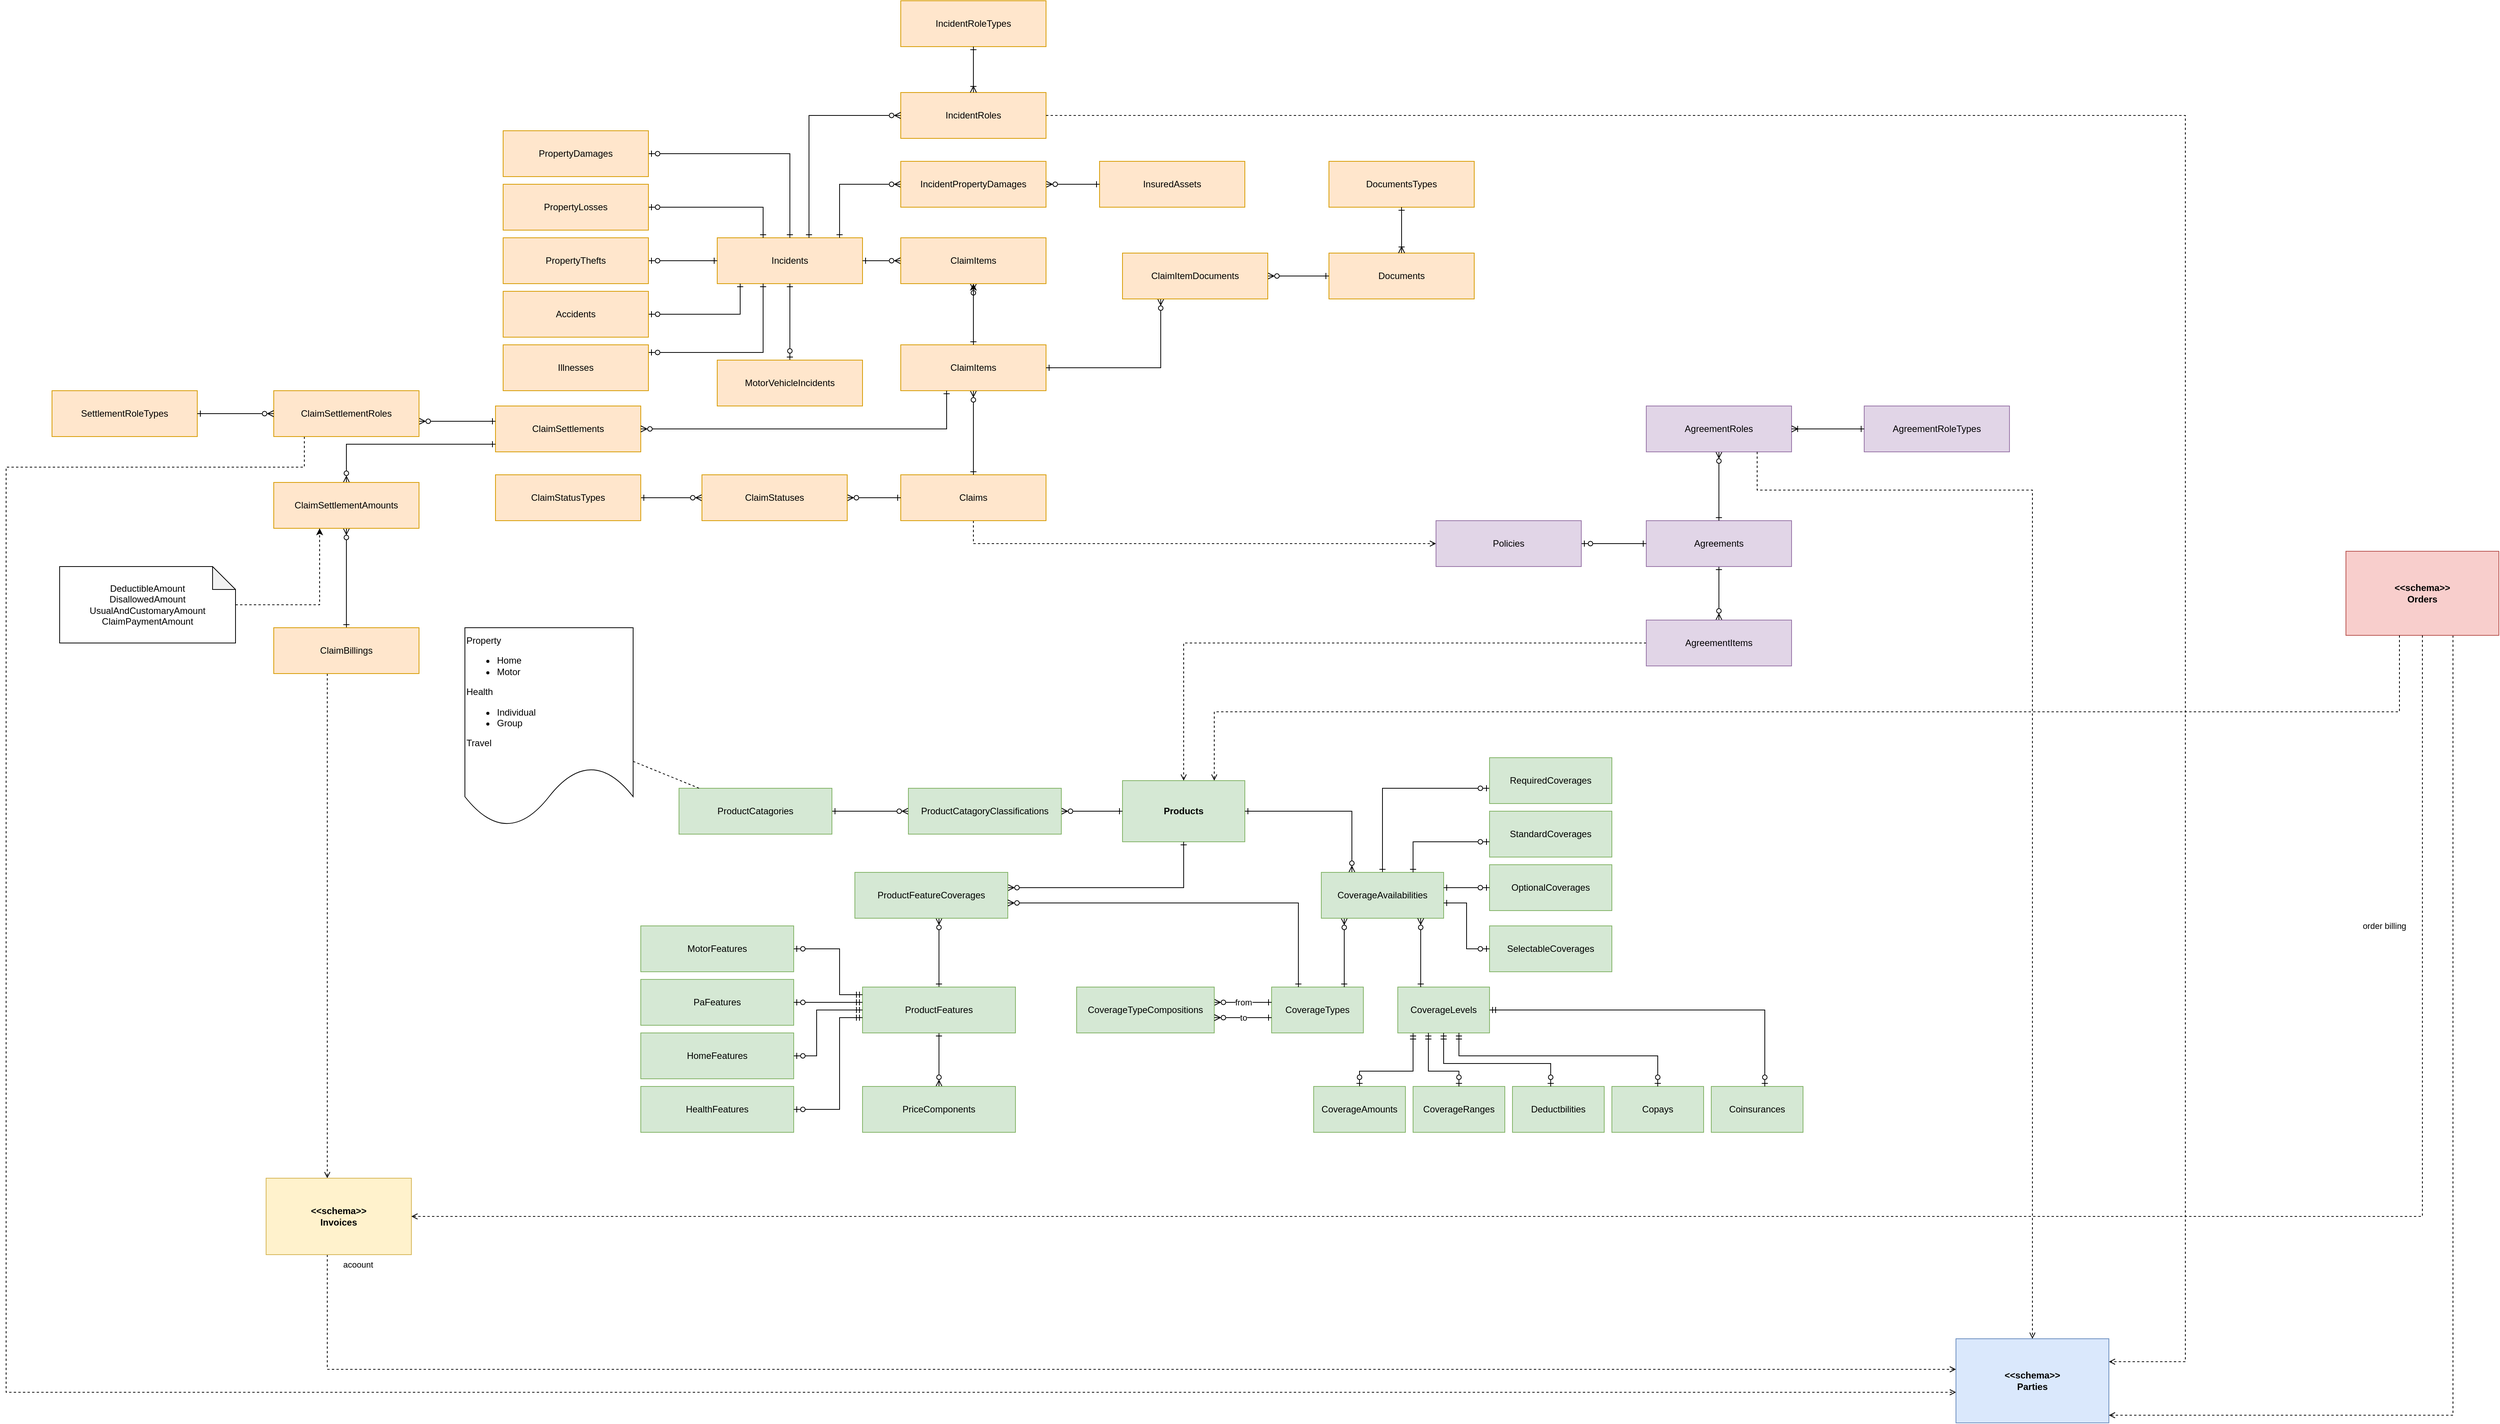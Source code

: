 <mxfile version="28.0.6">
  <diagram name="Page-1" id="UG3h2oHKd8cI5t2Z76ql">
    <mxGraphModel dx="4423" dy="2536" grid="1" gridSize="10" guides="1" tooltips="1" connect="1" arrows="1" fold="1" page="1" pageScale="1" pageWidth="850" pageHeight="1100" math="0" shadow="0">
      <root>
        <mxCell id="0" />
        <mxCell id="1" parent="0" />
        <mxCell id="Gwfefa4xqPAHv9ycmTIK-1" value="Products" style="rounded=0;whiteSpace=wrap;html=1;fontStyle=1;fillColor=#d5e8d4;strokeColor=#82b366;" parent="1" vertex="1">
          <mxGeometry x="230" y="240" width="160" height="80" as="geometry" />
        </mxCell>
        <mxCell id="Gwfefa4xqPAHv9ycmTIK-2" value="CoverageTypes" style="rounded=0;whiteSpace=wrap;html=1;fillColor=#d5e8d4;strokeColor=#82b366;" parent="1" vertex="1">
          <mxGeometry x="425" y="510" width="120" height="60" as="geometry" />
        </mxCell>
        <mxCell id="Gwfefa4xqPAHv9ycmTIK-4" style="edgeStyle=orthogonalEdgeStyle;rounded=0;orthogonalLoop=1;jettySize=auto;html=1;endArrow=ERone;endFill=0;startArrow=ERzeroToMany;startFill=0;" parent="1" source="Gwfefa4xqPAHv9ycmTIK-3" target="Gwfefa4xqPAHv9ycmTIK-2" edge="1">
          <mxGeometry relative="1" as="geometry">
            <Array as="points">
              <mxPoint x="520" y="470" />
              <mxPoint x="520" y="470" />
            </Array>
          </mxGeometry>
        </mxCell>
        <mxCell id="Gwfefa4xqPAHv9ycmTIK-18" style="edgeStyle=orthogonalEdgeStyle;rounded=0;orthogonalLoop=1;jettySize=auto;html=1;endArrow=ERone;endFill=0;startArrow=ERzeroToMany;startFill=0;" parent="1" source="Gwfefa4xqPAHv9ycmTIK-3" target="Gwfefa4xqPAHv9ycmTIK-1" edge="1">
          <mxGeometry relative="1" as="geometry">
            <Array as="points">
              <mxPoint x="530" y="280" />
            </Array>
          </mxGeometry>
        </mxCell>
        <mxCell id="Gwfefa4xqPAHv9ycmTIK-20" style="edgeStyle=orthogonalEdgeStyle;rounded=0;orthogonalLoop=1;jettySize=auto;html=1;startArrow=ERone;startFill=0;endArrow=ERzeroToOne;endFill=0;" parent="1" source="Gwfefa4xqPAHv9ycmTIK-3" target="Gwfefa4xqPAHv9ycmTIK-19" edge="1">
          <mxGeometry relative="1" as="geometry">
            <Array as="points">
              <mxPoint x="570" y="250" />
            </Array>
          </mxGeometry>
        </mxCell>
        <mxCell id="Gwfefa4xqPAHv9ycmTIK-3" value="CoverageAvailabilities" style="rounded=0;whiteSpace=wrap;html=1;fillColor=#d5e8d4;strokeColor=#82b366;" parent="1" vertex="1">
          <mxGeometry x="490" y="360" width="160" height="60" as="geometry" />
        </mxCell>
        <mxCell id="Gwfefa4xqPAHv9ycmTIK-13" style="edgeStyle=orthogonalEdgeStyle;rounded=0;orthogonalLoop=1;jettySize=auto;html=1;startArrow=ERmandOne;startFill=0;endArrow=ERzeroToOne;endFill=0;" parent="1" source="Gwfefa4xqPAHv9ycmTIK-5" target="Gwfefa4xqPAHv9ycmTIK-8" edge="1">
          <mxGeometry relative="1" as="geometry">
            <Array as="points">
              <mxPoint x="610" y="620" />
              <mxPoint x="540" y="620" />
            </Array>
          </mxGeometry>
        </mxCell>
        <mxCell id="Gwfefa4xqPAHv9ycmTIK-5" value="CoverageLevels" style="rounded=0;whiteSpace=wrap;html=1;fillColor=#d5e8d4;strokeColor=#82b366;" parent="1" vertex="1">
          <mxGeometry x="590" y="510" width="120" height="60" as="geometry" />
        </mxCell>
        <mxCell id="Gwfefa4xqPAHv9ycmTIK-6" style="edgeStyle=orthogonalEdgeStyle;rounded=0;orthogonalLoop=1;jettySize=auto;html=1;endArrow=ERone;endFill=0;startArrow=ERzeroToMany;startFill=0;" parent="1" source="Gwfefa4xqPAHv9ycmTIK-3" target="Gwfefa4xqPAHv9ycmTIK-5" edge="1">
          <mxGeometry relative="1" as="geometry">
            <mxPoint x="640" y="450" as="sourcePoint" />
            <mxPoint x="640" y="550" as="targetPoint" />
            <Array as="points">
              <mxPoint x="620" y="470" />
              <mxPoint x="620" y="470" />
            </Array>
          </mxGeometry>
        </mxCell>
        <mxCell id="Gwfefa4xqPAHv9ycmTIK-8" value="CoverageAmounts" style="rounded=0;whiteSpace=wrap;html=1;fillColor=#d5e8d4;strokeColor=#82b366;" parent="1" vertex="1">
          <mxGeometry x="480" y="640" width="120" height="60" as="geometry" />
        </mxCell>
        <mxCell id="Gwfefa4xqPAHv9ycmTIK-9" value="CoverageRanges" style="rounded=0;whiteSpace=wrap;html=1;fillColor=#d5e8d4;strokeColor=#82b366;" parent="1" vertex="1">
          <mxGeometry x="610" y="640" width="120" height="60" as="geometry" />
        </mxCell>
        <mxCell id="Gwfefa4xqPAHv9ycmTIK-10" value="Deductbilities" style="rounded=0;whiteSpace=wrap;html=1;fillColor=#d5e8d4;strokeColor=#82b366;" parent="1" vertex="1">
          <mxGeometry x="740" y="640" width="120" height="60" as="geometry" />
        </mxCell>
        <mxCell id="Gwfefa4xqPAHv9ycmTIK-11" value="Copays" style="rounded=0;whiteSpace=wrap;html=1;fillColor=#d5e8d4;strokeColor=#82b366;" parent="1" vertex="1">
          <mxGeometry x="870" y="640" width="120" height="60" as="geometry" />
        </mxCell>
        <mxCell id="Gwfefa4xqPAHv9ycmTIK-12" value="Coinsurances" style="rounded=0;whiteSpace=wrap;html=1;fillColor=#d5e8d4;strokeColor=#82b366;" parent="1" vertex="1">
          <mxGeometry x="1000" y="640" width="120" height="60" as="geometry" />
        </mxCell>
        <mxCell id="Gwfefa4xqPAHv9ycmTIK-14" style="edgeStyle=orthogonalEdgeStyle;rounded=0;orthogonalLoop=1;jettySize=auto;html=1;startArrow=ERmandOne;startFill=0;endArrow=ERzeroToOne;endFill=0;" parent="1" source="Gwfefa4xqPAHv9ycmTIK-5" target="Gwfefa4xqPAHv9ycmTIK-9" edge="1">
          <mxGeometry relative="1" as="geometry">
            <mxPoint x="900" y="590" as="sourcePoint" />
            <mxPoint x="790" y="650" as="targetPoint" />
            <Array as="points">
              <mxPoint x="630" y="620" />
              <mxPoint x="670" y="620" />
            </Array>
          </mxGeometry>
        </mxCell>
        <mxCell id="Gwfefa4xqPAHv9ycmTIK-15" style="edgeStyle=orthogonalEdgeStyle;rounded=0;orthogonalLoop=1;jettySize=auto;html=1;startArrow=ERmandOne;startFill=0;endArrow=ERzeroToOne;endFill=0;" parent="1" source="Gwfefa4xqPAHv9ycmTIK-5" target="Gwfefa4xqPAHv9ycmTIK-10" edge="1">
          <mxGeometry relative="1" as="geometry">
            <mxPoint x="760" y="590" as="sourcePoint" />
            <mxPoint x="790" y="650" as="targetPoint" />
            <Array as="points">
              <mxPoint x="650" y="610" />
              <mxPoint x="790" y="610" />
            </Array>
          </mxGeometry>
        </mxCell>
        <mxCell id="Gwfefa4xqPAHv9ycmTIK-16" style="edgeStyle=orthogonalEdgeStyle;rounded=0;orthogonalLoop=1;jettySize=auto;html=1;startArrow=ERmandOne;startFill=0;endArrow=ERzeroToOne;endFill=0;" parent="1" source="Gwfefa4xqPAHv9ycmTIK-5" target="Gwfefa4xqPAHv9ycmTIK-11" edge="1">
          <mxGeometry relative="1" as="geometry">
            <mxPoint x="800" y="570" as="sourcePoint" />
            <mxPoint x="940" y="630" as="targetPoint" />
            <Array as="points">
              <mxPoint x="670" y="600" />
              <mxPoint x="930" y="600" />
            </Array>
          </mxGeometry>
        </mxCell>
        <mxCell id="Gwfefa4xqPAHv9ycmTIK-17" style="edgeStyle=orthogonalEdgeStyle;rounded=0;orthogonalLoop=1;jettySize=auto;html=1;startArrow=ERmandOne;startFill=0;endArrow=ERzeroToOne;endFill=0;" parent="1" source="Gwfefa4xqPAHv9ycmTIK-5" target="Gwfefa4xqPAHv9ycmTIK-12" edge="1">
          <mxGeometry relative="1" as="geometry">
            <mxPoint x="880" y="560" as="sourcePoint" />
            <mxPoint x="1020" y="620" as="targetPoint" />
            <Array as="points">
              <mxPoint x="1070" y="540" />
            </Array>
          </mxGeometry>
        </mxCell>
        <mxCell id="Gwfefa4xqPAHv9ycmTIK-19" value="RequiredCoverages" style="rounded=0;whiteSpace=wrap;html=1;fillColor=#d5e8d4;strokeColor=#82b366;" parent="1" vertex="1">
          <mxGeometry x="710" y="210" width="160" height="60" as="geometry" />
        </mxCell>
        <mxCell id="Gwfefa4xqPAHv9ycmTIK-21" value="StandardCoverages" style="rounded=0;whiteSpace=wrap;html=1;fillColor=#d5e8d4;strokeColor=#82b366;" parent="1" vertex="1">
          <mxGeometry x="710" y="280" width="160" height="60" as="geometry" />
        </mxCell>
        <mxCell id="Gwfefa4xqPAHv9ycmTIK-22" value="OptionalCoverages" style="rounded=0;whiteSpace=wrap;html=1;fillColor=#d5e8d4;strokeColor=#82b366;" parent="1" vertex="1">
          <mxGeometry x="710" y="350" width="160" height="60" as="geometry" />
        </mxCell>
        <mxCell id="Gwfefa4xqPAHv9ycmTIK-23" value="SelectableCoverages" style="rounded=0;whiteSpace=wrap;html=1;fillColor=#d5e8d4;strokeColor=#82b366;" parent="1" vertex="1">
          <mxGeometry x="710" y="430" width="160" height="60" as="geometry" />
        </mxCell>
        <mxCell id="Gwfefa4xqPAHv9ycmTIK-24" style="edgeStyle=orthogonalEdgeStyle;rounded=0;orthogonalLoop=1;jettySize=auto;html=1;startArrow=ERone;startFill=0;endArrow=ERzeroToOne;endFill=0;" parent="1" source="Gwfefa4xqPAHv9ycmTIK-3" target="Gwfefa4xqPAHv9ycmTIK-21" edge="1">
          <mxGeometry relative="1" as="geometry">
            <mxPoint x="920" y="430" as="sourcePoint" />
            <mxPoint x="1060" y="320" as="targetPoint" />
            <Array as="points">
              <mxPoint x="610" y="320" />
            </Array>
          </mxGeometry>
        </mxCell>
        <mxCell id="Gwfefa4xqPAHv9ycmTIK-25" style="edgeStyle=orthogonalEdgeStyle;rounded=0;orthogonalLoop=1;jettySize=auto;html=1;startArrow=ERone;startFill=0;endArrow=ERzeroToOne;endFill=0;" parent="1" source="Gwfefa4xqPAHv9ycmTIK-3" target="Gwfefa4xqPAHv9ycmTIK-22" edge="1">
          <mxGeometry relative="1" as="geometry">
            <mxPoint x="930" y="450" as="sourcePoint" />
            <mxPoint x="1030" y="410" as="targetPoint" />
            <Array as="points">
              <mxPoint x="670" y="380" />
              <mxPoint x="670" y="380" />
            </Array>
          </mxGeometry>
        </mxCell>
        <mxCell id="Gwfefa4xqPAHv9ycmTIK-26" style="edgeStyle=orthogonalEdgeStyle;rounded=0;orthogonalLoop=1;jettySize=auto;html=1;startArrow=ERone;startFill=0;endArrow=ERzeroToOne;endFill=0;" parent="1" source="Gwfefa4xqPAHv9ycmTIK-3" target="Gwfefa4xqPAHv9ycmTIK-23" edge="1">
          <mxGeometry relative="1" as="geometry">
            <mxPoint x="670" y="440" as="sourcePoint" />
            <mxPoint x="730" y="440" as="targetPoint" />
            <Array as="points">
              <mxPoint x="680" y="400" />
              <mxPoint x="680" y="460" />
            </Array>
          </mxGeometry>
        </mxCell>
        <mxCell id="Gwfefa4xqPAHv9ycmTIK-28" value="from" style="edgeStyle=orthogonalEdgeStyle;rounded=0;orthogonalLoop=1;jettySize=auto;html=1;endArrow=ERone;endFill=0;startArrow=ERzeroToMany;startFill=0;" parent="1" source="Gwfefa4xqPAHv9ycmTIK-27" target="Gwfefa4xqPAHv9ycmTIK-2" edge="1">
          <mxGeometry relative="1" as="geometry">
            <Array as="points">
              <mxPoint x="390" y="530" />
              <mxPoint x="390" y="530" />
            </Array>
          </mxGeometry>
        </mxCell>
        <mxCell id="Gwfefa4xqPAHv9ycmTIK-27" value="CoverageTypeCompositions" style="rounded=0;whiteSpace=wrap;html=1;fillColor=#d5e8d4;strokeColor=#82b366;" parent="1" vertex="1">
          <mxGeometry x="170" y="510" width="180" height="60" as="geometry" />
        </mxCell>
        <mxCell id="Gwfefa4xqPAHv9ycmTIK-29" value="to" style="edgeStyle=orthogonalEdgeStyle;rounded=0;orthogonalLoop=1;jettySize=auto;html=1;endArrow=ERone;endFill=0;startArrow=ERzeroToMany;startFill=0;" parent="1" source="Gwfefa4xqPAHv9ycmTIK-27" target="Gwfefa4xqPAHv9ycmTIK-2" edge="1">
          <mxGeometry relative="1" as="geometry">
            <mxPoint x="370" y="570" as="sourcePoint" />
            <mxPoint x="480" y="570" as="targetPoint" />
            <Array as="points">
              <mxPoint x="370" y="550" />
              <mxPoint x="370" y="550" />
            </Array>
          </mxGeometry>
        </mxCell>
        <mxCell id="Gwfefa4xqPAHv9ycmTIK-31" style="edgeStyle=orthogonalEdgeStyle;rounded=0;orthogonalLoop=1;jettySize=auto;html=1;endArrow=ERone;endFill=0;startArrow=ERzeroToMany;startFill=0;" parent="1" source="Gwfefa4xqPAHv9ycmTIK-30" target="Gwfefa4xqPAHv9ycmTIK-1" edge="1">
          <mxGeometry relative="1" as="geometry">
            <Array as="points">
              <mxPoint x="10" y="280" />
            </Array>
          </mxGeometry>
        </mxCell>
        <mxCell id="Gwfefa4xqPAHv9ycmTIK-33" style="edgeStyle=orthogonalEdgeStyle;rounded=0;orthogonalLoop=1;jettySize=auto;html=1;endArrow=ERone;endFill=0;startArrow=ERzeroToMany;startFill=0;" parent="1" source="Gwfefa4xqPAHv9ycmTIK-30" target="Gwfefa4xqPAHv9ycmTIK-32" edge="1">
          <mxGeometry relative="1" as="geometry" />
        </mxCell>
        <mxCell id="Gwfefa4xqPAHv9ycmTIK-30" value="ProductCatagoryClassifications" style="rounded=0;whiteSpace=wrap;html=1;fillColor=#d5e8d4;strokeColor=#82b366;" parent="1" vertex="1">
          <mxGeometry x="-50" y="250" width="200" height="60" as="geometry" />
        </mxCell>
        <mxCell id="Gwfefa4xqPAHv9ycmTIK-32" value="ProductCatagories" style="rounded=0;whiteSpace=wrap;html=1;fillColor=#d5e8d4;strokeColor=#82b366;" parent="1" vertex="1">
          <mxGeometry x="-350" y="250" width="200" height="60" as="geometry" />
        </mxCell>
        <mxCell id="Gwfefa4xqPAHv9ycmTIK-35" style="rounded=0;orthogonalLoop=1;jettySize=auto;html=1;dashed=1;endArrow=none;endFill=0;" parent="1" source="Gwfefa4xqPAHv9ycmTIK-34" target="Gwfefa4xqPAHv9ycmTIK-32" edge="1">
          <mxGeometry relative="1" as="geometry" />
        </mxCell>
        <mxCell id="Gwfefa4xqPAHv9ycmTIK-34" value="Property&lt;div style=&quot;&quot;&gt;&lt;ul&gt;&lt;li&gt;Home&lt;/li&gt;&lt;li&gt;Motor&lt;/li&gt;&lt;/ul&gt;&lt;/div&gt;&lt;div&gt;Health&lt;/div&gt;&lt;div&gt;&lt;ul&gt;&lt;li&gt;Individual&lt;/li&gt;&lt;li&gt;Group&lt;/li&gt;&lt;/ul&gt;&lt;div&gt;Travel&lt;/div&gt;&lt;/div&gt;&lt;div&gt;&lt;br&gt;&lt;/div&gt;" style="shape=document;whiteSpace=wrap;html=1;boundedLbl=1;align=left;verticalAlign=middle;" parent="1" vertex="1">
          <mxGeometry x="-630" y="40" width="220" height="260" as="geometry" />
        </mxCell>
        <mxCell id="Gwfefa4xqPAHv9ycmTIK-39" style="edgeStyle=orthogonalEdgeStyle;rounded=0;orthogonalLoop=1;jettySize=auto;html=1;endArrow=ERone;endFill=0;startArrow=ERzeroToMany;startFill=0;" parent="1" source="Gwfefa4xqPAHv9ycmTIK-38" target="Gwfefa4xqPAHv9ycmTIK-1" edge="1">
          <mxGeometry relative="1" as="geometry">
            <Array as="points">
              <mxPoint x="310" y="380" />
            </Array>
          </mxGeometry>
        </mxCell>
        <mxCell id="Gwfefa4xqPAHv9ycmTIK-43" style="edgeStyle=orthogonalEdgeStyle;rounded=0;orthogonalLoop=1;jettySize=auto;html=1;startArrow=ERzeroToMany;startFill=0;endArrow=ERone;endFill=0;" parent="1" source="Gwfefa4xqPAHv9ycmTIK-38" target="Gwfefa4xqPAHv9ycmTIK-40" edge="1">
          <mxGeometry relative="1" as="geometry">
            <Array as="points">
              <mxPoint x="-10" y="450" />
              <mxPoint x="-10" y="450" />
            </Array>
          </mxGeometry>
        </mxCell>
        <mxCell id="Gwfefa4xqPAHv9ycmTIK-38" value="ProductFeatureCoverages" style="rounded=0;whiteSpace=wrap;html=1;fillColor=#d5e8d4;strokeColor=#82b366;" parent="1" vertex="1">
          <mxGeometry x="-120" y="360" width="200" height="60" as="geometry" />
        </mxCell>
        <mxCell id="Gwfefa4xqPAHv9ycmTIK-42" style="edgeStyle=orthogonalEdgeStyle;rounded=0;orthogonalLoop=1;jettySize=auto;html=1;startArrow=ERone;startFill=0;endArrow=ERzeroToMany;endFill=0;" parent="1" source="Gwfefa4xqPAHv9ycmTIK-40" target="Gwfefa4xqPAHv9ycmTIK-41" edge="1">
          <mxGeometry relative="1" as="geometry" />
        </mxCell>
        <mxCell id="Gwfefa4xqPAHv9ycmTIK-40" value="ProductFeatures" style="rounded=0;whiteSpace=wrap;html=1;fillColor=#d5e8d4;strokeColor=#82b366;" parent="1" vertex="1">
          <mxGeometry x="-110" y="510" width="200" height="60" as="geometry" />
        </mxCell>
        <mxCell id="Gwfefa4xqPAHv9ycmTIK-41" value="PriceComponents" style="rounded=0;whiteSpace=wrap;html=1;fillColor=#d5e8d4;strokeColor=#82b366;" parent="1" vertex="1">
          <mxGeometry x="-110" y="640" width="200" height="60" as="geometry" />
        </mxCell>
        <mxCell id="Gwfefa4xqPAHv9ycmTIK-44" style="edgeStyle=orthogonalEdgeStyle;rounded=0;orthogonalLoop=1;jettySize=auto;html=1;endArrow=ERone;endFill=0;startArrow=ERzeroToMany;startFill=0;" parent="1" source="Gwfefa4xqPAHv9ycmTIK-38" target="Gwfefa4xqPAHv9ycmTIK-2" edge="1">
          <mxGeometry relative="1" as="geometry">
            <mxPoint x="260" y="530" as="sourcePoint" />
            <mxPoint x="490" y="470" as="targetPoint" />
            <Array as="points">
              <mxPoint x="460" y="400" />
            </Array>
          </mxGeometry>
        </mxCell>
        <mxCell id="Gwfefa4xqPAHv9ycmTIK-45" value="MotorFeatures" style="rounded=0;whiteSpace=wrap;html=1;fillColor=#d5e8d4;strokeColor=#82b366;" parent="1" vertex="1">
          <mxGeometry x="-400" y="430" width="200" height="60" as="geometry" />
        </mxCell>
        <mxCell id="Gwfefa4xqPAHv9ycmTIK-46" value="PaFeatures" style="rounded=0;whiteSpace=wrap;html=1;fillColor=#d5e8d4;strokeColor=#82b366;" parent="1" vertex="1">
          <mxGeometry x="-400" y="500" width="200" height="60" as="geometry" />
        </mxCell>
        <mxCell id="Gwfefa4xqPAHv9ycmTIK-47" value="HomeFeatures" style="rounded=0;whiteSpace=wrap;html=1;fillColor=#d5e8d4;strokeColor=#82b366;" parent="1" vertex="1">
          <mxGeometry x="-400" y="570" width="200" height="60" as="geometry" />
        </mxCell>
        <mxCell id="Gwfefa4xqPAHv9ycmTIK-48" value="HealthFeatures" style="rounded=0;whiteSpace=wrap;html=1;fillColor=#d5e8d4;strokeColor=#82b366;" parent="1" vertex="1">
          <mxGeometry x="-400" y="640" width="200" height="60" as="geometry" />
        </mxCell>
        <mxCell id="Gwfefa4xqPAHv9ycmTIK-49" style="edgeStyle=orthogonalEdgeStyle;rounded=0;orthogonalLoop=1;jettySize=auto;html=1;startArrow=ERmandOne;startFill=0;endArrow=ERzeroToOne;endFill=0;" parent="1" source="Gwfefa4xqPAHv9ycmTIK-40" target="Gwfefa4xqPAHv9ycmTIK-45" edge="1">
          <mxGeometry relative="1" as="geometry">
            <mxPoint x="-60" y="450" as="sourcePoint" />
            <mxPoint x="-130" y="520" as="targetPoint" />
            <Array as="points">
              <mxPoint x="-140" y="520" />
              <mxPoint x="-140" y="460" />
            </Array>
          </mxGeometry>
        </mxCell>
        <mxCell id="Gwfefa4xqPAHv9ycmTIK-50" style="edgeStyle=orthogonalEdgeStyle;rounded=0;orthogonalLoop=1;jettySize=auto;html=1;startArrow=ERmandOne;startFill=0;endArrow=ERzeroToOne;endFill=0;" parent="1" source="Gwfefa4xqPAHv9ycmTIK-40" target="Gwfefa4xqPAHv9ycmTIK-46" edge="1">
          <mxGeometry relative="1" as="geometry">
            <mxPoint x="-10" y="610" as="sourcePoint" />
            <mxPoint x="-150" y="560" as="targetPoint" />
            <Array as="points">
              <mxPoint x="-140" y="530" />
              <mxPoint x="-140" y="530" />
            </Array>
          </mxGeometry>
        </mxCell>
        <mxCell id="Gwfefa4xqPAHv9ycmTIK-51" style="edgeStyle=orthogonalEdgeStyle;rounded=0;orthogonalLoop=1;jettySize=auto;html=1;startArrow=ERmandOne;startFill=0;endArrow=ERzeroToOne;endFill=0;" parent="1" source="Gwfefa4xqPAHv9ycmTIK-40" target="Gwfefa4xqPAHv9ycmTIK-47" edge="1">
          <mxGeometry relative="1" as="geometry">
            <mxPoint x="-10" y="630" as="sourcePoint" />
            <mxPoint x="-150" y="580" as="targetPoint" />
            <Array as="points">
              <mxPoint x="-170" y="540" />
              <mxPoint x="-170" y="600" />
            </Array>
          </mxGeometry>
        </mxCell>
        <mxCell id="Gwfefa4xqPAHv9ycmTIK-52" style="edgeStyle=orthogonalEdgeStyle;rounded=0;orthogonalLoop=1;jettySize=auto;html=1;startArrow=ERmandOne;startFill=0;endArrow=ERzeroToOne;endFill=0;" parent="1" source="Gwfefa4xqPAHv9ycmTIK-40" target="Gwfefa4xqPAHv9ycmTIK-48" edge="1">
          <mxGeometry relative="1" as="geometry">
            <mxPoint x="10" y="660" as="sourcePoint" />
            <mxPoint x="-130" y="610" as="targetPoint" />
            <Array as="points">
              <mxPoint x="-140" y="550" />
              <mxPoint x="-140" y="670" />
            </Array>
          </mxGeometry>
        </mxCell>
        <mxCell id="Gwfefa4xqPAHv9ycmTIK-54" style="edgeStyle=orthogonalEdgeStyle;rounded=0;orthogonalLoop=1;jettySize=auto;html=1;endArrow=open;endFill=0;startArrow=none;startFill=0;dashed=1;" parent="1" source="oErXkipmvM2q--g5pRgf-3" target="Gwfefa4xqPAHv9ycmTIK-1" edge="1">
          <mxGeometry relative="1" as="geometry">
            <Array as="points">
              <mxPoint x="310" y="60" />
            </Array>
          </mxGeometry>
        </mxCell>
        <mxCell id="oErXkipmvM2q--g5pRgf-4" style="edgeStyle=orthogonalEdgeStyle;rounded=0;orthogonalLoop=1;jettySize=auto;html=1;endArrow=ERzeroToMany;endFill=0;startArrow=ERone;startFill=0;" edge="1" parent="1" source="Gwfefa4xqPAHv9ycmTIK-53" target="oErXkipmvM2q--g5pRgf-3">
          <mxGeometry relative="1" as="geometry" />
        </mxCell>
        <mxCell id="Gwfefa4xqPAHv9ycmTIK-53" value="Agreements" style="rounded=0;whiteSpace=wrap;html=1;fillColor=#e1d5e7;strokeColor=#9673a6;" parent="1" vertex="1">
          <mxGeometry x="915" y="-100" width="190" height="60" as="geometry" />
        </mxCell>
        <mxCell id="Gwfefa4xqPAHv9ycmTIK-56" style="edgeStyle=orthogonalEdgeStyle;rounded=0;orthogonalLoop=1;jettySize=auto;html=1;endArrow=ERone;endFill=0;startArrow=ERzeroToMany;startFill=0;" parent="1" source="Gwfefa4xqPAHv9ycmTIK-55" target="Gwfefa4xqPAHv9ycmTIK-53" edge="1">
          <mxGeometry relative="1" as="geometry" />
        </mxCell>
        <mxCell id="Gwfefa4xqPAHv9ycmTIK-55" value="AgreementRoles" style="rounded=0;whiteSpace=wrap;html=1;fillColor=#e1d5e7;strokeColor=#9673a6;" parent="1" vertex="1">
          <mxGeometry x="915" y="-250" width="190" height="60" as="geometry" />
        </mxCell>
        <mxCell id="Gwfefa4xqPAHv9ycmTIK-57" value="&lt;div&gt;&amp;lt;&amp;lt;schema&amp;gt;&amp;gt;&lt;/div&gt;Parties" style="rounded=0;whiteSpace=wrap;html=1;fontStyle=1;fillColor=#dae8fc;strokeColor=#6c8ebf;" parent="1" vertex="1">
          <mxGeometry x="1320" y="970" width="200" height="110" as="geometry" />
        </mxCell>
        <mxCell id="Gwfefa4xqPAHv9ycmTIK-59" style="edgeStyle=orthogonalEdgeStyle;rounded=0;orthogonalLoop=1;jettySize=auto;html=1;startArrow=ERzeroToOne;startFill=0;endArrow=ERone;endFill=0;" parent="1" source="Gwfefa4xqPAHv9ycmTIK-58" target="Gwfefa4xqPAHv9ycmTIK-53" edge="1">
          <mxGeometry relative="1" as="geometry" />
        </mxCell>
        <mxCell id="Gwfefa4xqPAHv9ycmTIK-58" value="Policies" style="rounded=0;whiteSpace=wrap;html=1;fillColor=#e1d5e7;strokeColor=#9673a6;" parent="1" vertex="1">
          <mxGeometry x="640" y="-100" width="190" height="60" as="geometry" />
        </mxCell>
        <mxCell id="Gwfefa4xqPAHv9ycmTIK-60" style="edgeStyle=orthogonalEdgeStyle;rounded=0;orthogonalLoop=1;jettySize=auto;html=1;endArrow=open;endFill=0;startArrow=none;startFill=0;dashed=1;" parent="1" source="Gwfefa4xqPAHv9ycmTIK-55" target="Gwfefa4xqPAHv9ycmTIK-57" edge="1">
          <mxGeometry relative="1" as="geometry">
            <mxPoint x="650" y="-150" as="sourcePoint" />
            <mxPoint x="650" y="-50" as="targetPoint" />
            <Array as="points">
              <mxPoint x="1060" y="-140" />
              <mxPoint x="1420" y="-140" />
            </Array>
          </mxGeometry>
        </mxCell>
        <mxCell id="Gwfefa4xqPAHv9ycmTIK-64" style="edgeStyle=orthogonalEdgeStyle;rounded=0;orthogonalLoop=1;jettySize=auto;html=1;startArrow=none;startFill=0;endArrow=open;endFill=0;dashed=1;" parent="1" source="Gwfefa4xqPAHv9ycmTIK-63" target="Gwfefa4xqPAHv9ycmTIK-58" edge="1">
          <mxGeometry relative="1" as="geometry">
            <Array as="points">
              <mxPoint x="35" y="-70" />
            </Array>
          </mxGeometry>
        </mxCell>
        <mxCell id="Gwfefa4xqPAHv9ycmTIK-63" value="Claims" style="rounded=0;whiteSpace=wrap;html=1;fillColor=#ffe6cc;strokeColor=#d79b00;" parent="1" vertex="1">
          <mxGeometry x="-60" y="-160" width="190" height="60" as="geometry" />
        </mxCell>
        <mxCell id="Gwfefa4xqPAHv9ycmTIK-66" style="edgeStyle=orthogonalEdgeStyle;rounded=0;orthogonalLoop=1;jettySize=auto;html=1;startArrow=ERzeroToMany;startFill=0;endArrow=ERone;endFill=0;" parent="1" source="Gwfefa4xqPAHv9ycmTIK-65" target="Gwfefa4xqPAHv9ycmTIK-63" edge="1">
          <mxGeometry relative="1" as="geometry" />
        </mxCell>
        <mxCell id="Gwfefa4xqPAHv9ycmTIK-120" value="" style="edgeStyle=orthogonalEdgeStyle;rounded=0;orthogonalLoop=1;jettySize=auto;html=1;" parent="1" source="Gwfefa4xqPAHv9ycmTIK-65" target="Gwfefa4xqPAHv9ycmTIK-119" edge="1">
          <mxGeometry relative="1" as="geometry" />
        </mxCell>
        <mxCell id="Gwfefa4xqPAHv9ycmTIK-65" value="ClaimItems" style="rounded=0;whiteSpace=wrap;html=1;fillColor=#ffe6cc;strokeColor=#d79b00;" parent="1" vertex="1">
          <mxGeometry x="-60" y="-330" width="190" height="60" as="geometry" />
        </mxCell>
        <mxCell id="Gwfefa4xqPAHv9ycmTIK-68" style="edgeStyle=orthogonalEdgeStyle;rounded=0;orthogonalLoop=1;jettySize=auto;html=1;startArrow=ERzeroToMany;startFill=0;endArrow=ERone;endFill=0;" parent="1" source="Gwfefa4xqPAHv9ycmTIK-67" target="Gwfefa4xqPAHv9ycmTIK-63" edge="1">
          <mxGeometry relative="1" as="geometry" />
        </mxCell>
        <mxCell id="Gwfefa4xqPAHv9ycmTIK-70" style="edgeStyle=orthogonalEdgeStyle;rounded=0;orthogonalLoop=1;jettySize=auto;html=1;endArrow=ERone;endFill=0;startArrow=ERzeroToMany;startFill=0;" parent="1" source="Gwfefa4xqPAHv9ycmTIK-67" target="Gwfefa4xqPAHv9ycmTIK-69" edge="1">
          <mxGeometry relative="1" as="geometry" />
        </mxCell>
        <mxCell id="Gwfefa4xqPAHv9ycmTIK-67" value="ClaimStatuses" style="rounded=0;whiteSpace=wrap;html=1;fillColor=#ffe6cc;strokeColor=#d79b00;" parent="1" vertex="1">
          <mxGeometry x="-320" y="-160" width="190" height="60" as="geometry" />
        </mxCell>
        <mxCell id="Gwfefa4xqPAHv9ycmTIK-69" value="ClaimStatusTypes" style="rounded=0;whiteSpace=wrap;html=1;fillColor=#ffe6cc;strokeColor=#d79b00;" parent="1" vertex="1">
          <mxGeometry x="-590" y="-160" width="190" height="60" as="geometry" />
        </mxCell>
        <mxCell id="Gwfefa4xqPAHv9ycmTIK-71" value="InsuredAssets" style="rounded=0;whiteSpace=wrap;html=1;fillColor=#ffe6cc;strokeColor=#d79b00;" parent="1" vertex="1">
          <mxGeometry x="200" y="-570" width="190" height="60" as="geometry" />
        </mxCell>
        <mxCell id="Gwfefa4xqPAHv9ycmTIK-73" value="Incidents" style="rounded=0;whiteSpace=wrap;html=1;fillColor=#ffe6cc;strokeColor=#d79b00;" parent="1" vertex="1">
          <mxGeometry x="-300" y="-470" width="190" height="60" as="geometry" />
        </mxCell>
        <mxCell id="Gwfefa4xqPAHv9ycmTIK-80" style="edgeStyle=orthogonalEdgeStyle;rounded=0;orthogonalLoop=1;jettySize=auto;html=1;startArrow=ERzeroToOne;startFill=0;endArrow=ERone;endFill=0;" parent="1" source="Gwfefa4xqPAHv9ycmTIK-74" target="Gwfefa4xqPAHv9ycmTIK-73" edge="1">
          <mxGeometry relative="1" as="geometry" />
        </mxCell>
        <mxCell id="Gwfefa4xqPAHv9ycmTIK-74" value="PropertyDamages" style="rounded=0;whiteSpace=wrap;html=1;fillColor=#ffe6cc;strokeColor=#d79b00;" parent="1" vertex="1">
          <mxGeometry x="-580" y="-610" width="190" height="60" as="geometry" />
        </mxCell>
        <mxCell id="Gwfefa4xqPAHv9ycmTIK-81" style="edgeStyle=orthogonalEdgeStyle;rounded=0;orthogonalLoop=1;jettySize=auto;html=1;startArrow=ERzeroToOne;startFill=0;endArrow=ERone;endFill=0;" parent="1" source="Gwfefa4xqPAHv9ycmTIK-75" target="Gwfefa4xqPAHv9ycmTIK-73" edge="1">
          <mxGeometry relative="1" as="geometry">
            <Array as="points">
              <mxPoint x="-240" y="-510" />
            </Array>
          </mxGeometry>
        </mxCell>
        <mxCell id="Gwfefa4xqPAHv9ycmTIK-75" value="PropertyLosses" style="rounded=0;whiteSpace=wrap;html=1;fillColor=#ffe6cc;strokeColor=#d79b00;" parent="1" vertex="1">
          <mxGeometry x="-580" y="-540" width="190" height="60" as="geometry" />
        </mxCell>
        <mxCell id="Gwfefa4xqPAHv9ycmTIK-82" style="edgeStyle=orthogonalEdgeStyle;rounded=0;orthogonalLoop=1;jettySize=auto;html=1;startArrow=ERzeroToOne;startFill=0;endArrow=ERone;endFill=0;" parent="1" source="Gwfefa4xqPAHv9ycmTIK-76" target="Gwfefa4xqPAHv9ycmTIK-73" edge="1">
          <mxGeometry relative="1" as="geometry">
            <Array as="points">
              <mxPoint x="-320" y="-440" />
              <mxPoint x="-320" y="-440" />
            </Array>
          </mxGeometry>
        </mxCell>
        <mxCell id="Gwfefa4xqPAHv9ycmTIK-76" value="PropertyThefts" style="rounded=0;whiteSpace=wrap;html=1;fillColor=#ffe6cc;strokeColor=#d79b00;" parent="1" vertex="1">
          <mxGeometry x="-580" y="-470" width="190" height="60" as="geometry" />
        </mxCell>
        <mxCell id="Gwfefa4xqPAHv9ycmTIK-83" style="edgeStyle=orthogonalEdgeStyle;rounded=0;orthogonalLoop=1;jettySize=auto;html=1;startArrow=ERzeroToOne;startFill=0;endArrow=ERone;endFill=0;" parent="1" source="Gwfefa4xqPAHv9ycmTIK-77" target="Gwfefa4xqPAHv9ycmTIK-73" edge="1">
          <mxGeometry relative="1" as="geometry">
            <Array as="points">
              <mxPoint x="-270" y="-370" />
            </Array>
          </mxGeometry>
        </mxCell>
        <mxCell id="Gwfefa4xqPAHv9ycmTIK-77" value="Accidents" style="rounded=0;whiteSpace=wrap;html=1;fillColor=#ffe6cc;strokeColor=#d79b00;" parent="1" vertex="1">
          <mxGeometry x="-580" y="-400" width="190" height="60" as="geometry" />
        </mxCell>
        <mxCell id="Gwfefa4xqPAHv9ycmTIK-84" style="edgeStyle=orthogonalEdgeStyle;rounded=0;orthogonalLoop=1;jettySize=auto;html=1;startArrow=ERzeroToOne;startFill=0;endArrow=ERone;endFill=0;" parent="1" source="Gwfefa4xqPAHv9ycmTIK-78" target="Gwfefa4xqPAHv9ycmTIK-73" edge="1">
          <mxGeometry relative="1" as="geometry">
            <Array as="points">
              <mxPoint x="-240" y="-320" />
            </Array>
          </mxGeometry>
        </mxCell>
        <mxCell id="Gwfefa4xqPAHv9ycmTIK-78" value="Illnesses" style="rounded=0;whiteSpace=wrap;html=1;fillColor=#ffe6cc;strokeColor=#d79b00;" parent="1" vertex="1">
          <mxGeometry x="-580" y="-330" width="190" height="60" as="geometry" />
        </mxCell>
        <mxCell id="Gwfefa4xqPAHv9ycmTIK-85" style="edgeStyle=orthogonalEdgeStyle;rounded=0;orthogonalLoop=1;jettySize=auto;html=1;endArrow=ERone;endFill=0;startArrow=ERzeroToOne;startFill=0;" parent="1" source="Gwfefa4xqPAHv9ycmTIK-79" target="Gwfefa4xqPAHv9ycmTIK-73" edge="1">
          <mxGeometry relative="1" as="geometry" />
        </mxCell>
        <mxCell id="Gwfefa4xqPAHv9ycmTIK-79" value="MotorVehicleIncidents" style="rounded=0;whiteSpace=wrap;html=1;fillColor=#ffe6cc;strokeColor=#d79b00;" parent="1" vertex="1">
          <mxGeometry x="-300" y="-310" width="190" height="60" as="geometry" />
        </mxCell>
        <mxCell id="Gwfefa4xqPAHv9ycmTIK-86" value="IncidentRoles" style="rounded=0;whiteSpace=wrap;html=1;fillColor=#ffe6cc;strokeColor=#d79b00;" parent="1" vertex="1">
          <mxGeometry x="-60" y="-660" width="190" height="60" as="geometry" />
        </mxCell>
        <mxCell id="Gwfefa4xqPAHv9ycmTIK-87" style="edgeStyle=orthogonalEdgeStyle;rounded=0;orthogonalLoop=1;jettySize=auto;html=1;endArrow=ERone;endFill=0;startArrow=ERzeroToMany;startFill=0;" parent="1" source="Gwfefa4xqPAHv9ycmTIK-86" target="Gwfefa4xqPAHv9ycmTIK-73" edge="1">
          <mxGeometry relative="1" as="geometry">
            <mxPoint x="240" y="-410" as="sourcePoint" />
            <mxPoint x="240" y="-320" as="targetPoint" />
            <Array as="points">
              <mxPoint x="-180" y="-630" />
            </Array>
          </mxGeometry>
        </mxCell>
        <mxCell id="Gwfefa4xqPAHv9ycmTIK-88" style="edgeStyle=orthogonalEdgeStyle;rounded=0;orthogonalLoop=1;jettySize=auto;html=1;endArrow=open;endFill=0;startArrow=none;startFill=0;dashed=1;" parent="1" source="Gwfefa4xqPAHv9ycmTIK-86" target="Gwfefa4xqPAHv9ycmTIK-57" edge="1">
          <mxGeometry relative="1" as="geometry">
            <mxPoint x="410" y="-430" as="sourcePoint" />
            <mxPoint x="1140" y="-560" as="targetPoint" />
            <Array as="points">
              <mxPoint x="1620" y="-630" />
              <mxPoint x="1620" y="1000" />
            </Array>
          </mxGeometry>
        </mxCell>
        <mxCell id="Gwfefa4xqPAHv9ycmTIK-89" value="AgreementRoleTypes" style="rounded=0;whiteSpace=wrap;html=1;fillColor=#e1d5e7;strokeColor=#9673a6;" parent="1" vertex="1">
          <mxGeometry x="1200" y="-250" width="190" height="60" as="geometry" />
        </mxCell>
        <mxCell id="Gwfefa4xqPAHv9ycmTIK-90" style="edgeStyle=orthogonalEdgeStyle;rounded=0;orthogonalLoop=1;jettySize=auto;html=1;endArrow=ERone;endFill=0;startArrow=ERoneToMany;startFill=0;" parent="1" source="Gwfefa4xqPAHv9ycmTIK-55" target="Gwfefa4xqPAHv9ycmTIK-89" edge="1">
          <mxGeometry relative="1" as="geometry">
            <mxPoint x="550" y="-70" as="sourcePoint" />
            <mxPoint x="550" y="20" as="targetPoint" />
          </mxGeometry>
        </mxCell>
        <mxCell id="Gwfefa4xqPAHv9ycmTIK-91" value="IncidentRoleTypes" style="rounded=0;whiteSpace=wrap;html=1;fillColor=#ffe6cc;strokeColor=#d79b00;" parent="1" vertex="1">
          <mxGeometry x="-60" y="-780" width="190" height="60" as="geometry" />
        </mxCell>
        <mxCell id="Gwfefa4xqPAHv9ycmTIK-92" style="edgeStyle=orthogonalEdgeStyle;rounded=0;orthogonalLoop=1;jettySize=auto;html=1;endArrow=ERone;endFill=0;startArrow=ERoneToMany;startFill=0;" parent="1" source="Gwfefa4xqPAHv9ycmTIK-86" target="Gwfefa4xqPAHv9ycmTIK-91" edge="1">
          <mxGeometry relative="1" as="geometry">
            <mxPoint x="360" y="-770" as="sourcePoint" />
            <mxPoint x="455" y="-770" as="targetPoint" />
          </mxGeometry>
        </mxCell>
        <mxCell id="Gwfefa4xqPAHv9ycmTIK-94" style="edgeStyle=orthogonalEdgeStyle;rounded=0;orthogonalLoop=1;jettySize=auto;html=1;endArrow=ERone;endFill=0;startArrow=ERzeroToMany;startFill=0;" parent="1" source="Gwfefa4xqPAHv9ycmTIK-93" target="Gwfefa4xqPAHv9ycmTIK-73" edge="1">
          <mxGeometry relative="1" as="geometry">
            <Array as="points">
              <mxPoint x="-140" y="-540" />
            </Array>
          </mxGeometry>
        </mxCell>
        <mxCell id="Gwfefa4xqPAHv9ycmTIK-95" style="edgeStyle=orthogonalEdgeStyle;rounded=0;orthogonalLoop=1;jettySize=auto;html=1;startArrow=ERzeroToMany;startFill=0;endArrow=ERone;endFill=0;" parent="1" source="Gwfefa4xqPAHv9ycmTIK-93" target="Gwfefa4xqPAHv9ycmTIK-71" edge="1">
          <mxGeometry relative="1" as="geometry" />
        </mxCell>
        <mxCell id="Gwfefa4xqPAHv9ycmTIK-93" value="IncidentPropertyDamages" style="rounded=0;whiteSpace=wrap;html=1;fillColor=#ffe6cc;strokeColor=#d79b00;" parent="1" vertex="1">
          <mxGeometry x="-60" y="-570" width="190" height="60" as="geometry" />
        </mxCell>
        <mxCell id="Gwfefa4xqPAHv9ycmTIK-97" style="edgeStyle=orthogonalEdgeStyle;rounded=0;orthogonalLoop=1;jettySize=auto;html=1;startArrow=ERzeroToMany;startFill=0;endArrow=ERone;endFill=0;" parent="1" source="Gwfefa4xqPAHv9ycmTIK-96" target="Gwfefa4xqPAHv9ycmTIK-73" edge="1">
          <mxGeometry relative="1" as="geometry" />
        </mxCell>
        <mxCell id="Gwfefa4xqPAHv9ycmTIK-98" style="edgeStyle=orthogonalEdgeStyle;rounded=0;orthogonalLoop=1;jettySize=auto;html=1;startArrow=ERzeroToMany;startFill=0;endArrow=ERone;endFill=0;" parent="1" source="Gwfefa4xqPAHv9ycmTIK-96" target="Gwfefa4xqPAHv9ycmTIK-65" edge="1">
          <mxGeometry relative="1" as="geometry" />
        </mxCell>
        <mxCell id="Gwfefa4xqPAHv9ycmTIK-96" value="IncidentClaimItems" style="rounded=0;whiteSpace=wrap;html=1;" parent="1" vertex="1">
          <mxGeometry x="-60" y="-470" width="190" height="60" as="geometry" />
        </mxCell>
        <mxCell id="Gwfefa4xqPAHv9ycmTIK-99" value="Documents" style="rounded=0;whiteSpace=wrap;html=1;fillColor=#ffe6cc;strokeColor=#d79b00;" parent="1" vertex="1">
          <mxGeometry x="500" y="-450" width="190" height="60" as="geometry" />
        </mxCell>
        <mxCell id="Gwfefa4xqPAHv9ycmTIK-101" style="edgeStyle=orthogonalEdgeStyle;rounded=0;orthogonalLoop=1;jettySize=auto;html=1;startArrow=ERzeroToMany;startFill=0;endArrow=ERone;endFill=0;" parent="1" source="Gwfefa4xqPAHv9ycmTIK-100" target="Gwfefa4xqPAHv9ycmTIK-99" edge="1">
          <mxGeometry relative="1" as="geometry" />
        </mxCell>
        <mxCell id="Gwfefa4xqPAHv9ycmTIK-102" style="edgeStyle=orthogonalEdgeStyle;rounded=0;orthogonalLoop=1;jettySize=auto;html=1;startArrow=ERzeroToMany;startFill=0;endArrow=ERone;endFill=0;" parent="1" source="Gwfefa4xqPAHv9ycmTIK-100" target="Gwfefa4xqPAHv9ycmTIK-65" edge="1">
          <mxGeometry relative="1" as="geometry">
            <Array as="points">
              <mxPoint x="280" y="-300" />
            </Array>
          </mxGeometry>
        </mxCell>
        <mxCell id="Gwfefa4xqPAHv9ycmTIK-100" value="ClaimItemDocuments" style="rounded=0;whiteSpace=wrap;html=1;fillColor=#ffe6cc;strokeColor=#d79b00;" parent="1" vertex="1">
          <mxGeometry x="230" y="-450" width="190" height="60" as="geometry" />
        </mxCell>
        <mxCell id="Gwfefa4xqPAHv9ycmTIK-103" value="DocumentsTypes" style="rounded=0;whiteSpace=wrap;html=1;fillColor=#ffe6cc;strokeColor=#d79b00;" parent="1" vertex="1">
          <mxGeometry x="500" y="-570" width="190" height="60" as="geometry" />
        </mxCell>
        <mxCell id="Gwfefa4xqPAHv9ycmTIK-104" style="edgeStyle=orthogonalEdgeStyle;rounded=0;orthogonalLoop=1;jettySize=auto;html=1;endArrow=ERone;endFill=0;startArrow=ERoneToMany;startFill=0;" parent="1" source="Gwfefa4xqPAHv9ycmTIK-99" target="Gwfefa4xqPAHv9ycmTIK-103" edge="1">
          <mxGeometry relative="1" as="geometry">
            <mxPoint x="430" y="-650" as="sourcePoint" />
            <mxPoint x="430" y="-710" as="targetPoint" />
          </mxGeometry>
        </mxCell>
        <mxCell id="Gwfefa4xqPAHv9ycmTIK-105" value="ClaimSettlements" style="rounded=0;whiteSpace=wrap;html=1;fillColor=#ffe6cc;strokeColor=#d79b00;" parent="1" vertex="1">
          <mxGeometry x="-590" y="-250" width="190" height="60" as="geometry" />
        </mxCell>
        <mxCell id="Gwfefa4xqPAHv9ycmTIK-106" style="edgeStyle=orthogonalEdgeStyle;rounded=0;orthogonalLoop=1;jettySize=auto;html=1;startArrow=ERzeroToMany;startFill=0;endArrow=ERone;endFill=0;" parent="1" source="Gwfefa4xqPAHv9ycmTIK-105" target="Gwfefa4xqPAHv9ycmTIK-65" edge="1">
          <mxGeometry relative="1" as="geometry">
            <mxPoint x="-80" y="-210" as="sourcePoint" />
            <mxPoint x="-80" y="-100" as="targetPoint" />
            <Array as="points">
              <mxPoint y="-220" />
            </Array>
          </mxGeometry>
        </mxCell>
        <mxCell id="Gwfefa4xqPAHv9ycmTIK-108" style="edgeStyle=orthogonalEdgeStyle;rounded=0;orthogonalLoop=1;jettySize=auto;html=1;startArrow=ERzeroToMany;startFill=0;endArrow=ERone;endFill=0;" parent="1" source="Gwfefa4xqPAHv9ycmTIK-107" target="Gwfefa4xqPAHv9ycmTIK-105" edge="1">
          <mxGeometry relative="1" as="geometry">
            <Array as="points">
              <mxPoint x="-630" y="-230" />
              <mxPoint x="-630" y="-230" />
            </Array>
          </mxGeometry>
        </mxCell>
        <mxCell id="Gwfefa4xqPAHv9ycmTIK-109" style="edgeStyle=orthogonalEdgeStyle;rounded=0;orthogonalLoop=1;jettySize=auto;html=1;startArrow=none;startFill=0;endArrow=open;endFill=0;dashed=1;" parent="1" source="Gwfefa4xqPAHv9ycmTIK-107" target="Gwfefa4xqPAHv9ycmTIK-57" edge="1">
          <mxGeometry relative="1" as="geometry">
            <Array as="points">
              <mxPoint x="-840" y="-170" />
              <mxPoint x="-1230" y="-170" />
              <mxPoint x="-1230" y="1040" />
            </Array>
          </mxGeometry>
        </mxCell>
        <mxCell id="Gwfefa4xqPAHv9ycmTIK-107" value="ClaimSettlementRoles" style="rounded=0;whiteSpace=wrap;html=1;fillColor=#ffe6cc;strokeColor=#d79b00;" parent="1" vertex="1">
          <mxGeometry x="-880" y="-270" width="190" height="60" as="geometry" />
        </mxCell>
        <mxCell id="Gwfefa4xqPAHv9ycmTIK-111" style="edgeStyle=orthogonalEdgeStyle;rounded=0;orthogonalLoop=1;jettySize=auto;html=1;endArrow=ERone;endFill=0;startArrow=ERzeroToMany;startFill=0;" parent="1" source="Gwfefa4xqPAHv9ycmTIK-110" target="Gwfefa4xqPAHv9ycmTIK-105" edge="1">
          <mxGeometry relative="1" as="geometry">
            <Array as="points">
              <mxPoint x="-785" y="-200" />
            </Array>
          </mxGeometry>
        </mxCell>
        <mxCell id="Gwfefa4xqPAHv9ycmTIK-115" style="edgeStyle=orthogonalEdgeStyle;rounded=0;orthogonalLoop=1;jettySize=auto;html=1;startArrow=ERzeroToMany;startFill=0;endArrow=ERone;endFill=0;" parent="1" source="Gwfefa4xqPAHv9ycmTIK-110" target="Gwfefa4xqPAHv9ycmTIK-114" edge="1">
          <mxGeometry relative="1" as="geometry" />
        </mxCell>
        <mxCell id="Gwfefa4xqPAHv9ycmTIK-110" value="ClaimSettlementAmounts" style="rounded=0;whiteSpace=wrap;html=1;fillColor=#ffe6cc;strokeColor=#d79b00;" parent="1" vertex="1">
          <mxGeometry x="-880" y="-150" width="190" height="60" as="geometry" />
        </mxCell>
        <mxCell id="Gwfefa4xqPAHv9ycmTIK-113" style="edgeStyle=orthogonalEdgeStyle;rounded=0;orthogonalLoop=1;jettySize=auto;html=1;dashed=1;" parent="1" source="Gwfefa4xqPAHv9ycmTIK-112" target="Gwfefa4xqPAHv9ycmTIK-110" edge="1">
          <mxGeometry relative="1" as="geometry">
            <Array as="points">
              <mxPoint x="-820" y="10" />
            </Array>
          </mxGeometry>
        </mxCell>
        <mxCell id="Gwfefa4xqPAHv9ycmTIK-112" value="DeductibleAmount&lt;div&gt;DisallowedAmount&lt;/div&gt;&lt;div&gt;UsualAndCustomaryAmount&lt;/div&gt;&lt;div&gt;ClaimPaymentAmount&lt;/div&gt;" style="shape=note;whiteSpace=wrap;html=1;backgroundOutline=1;darkOpacity=0.05;" parent="1" vertex="1">
          <mxGeometry x="-1160" y="-40" width="230" height="100" as="geometry" />
        </mxCell>
        <mxCell id="oErXkipmvM2q--g5pRgf-2" style="edgeStyle=orthogonalEdgeStyle;rounded=0;orthogonalLoop=1;jettySize=auto;html=1;endArrow=open;endFill=0;dashed=1;startArrow=none;startFill=0;" edge="1" parent="1" source="Gwfefa4xqPAHv9ycmTIK-114" target="oErXkipmvM2q--g5pRgf-1">
          <mxGeometry relative="1" as="geometry">
            <Array as="points">
              <mxPoint x="-810" y="440" />
              <mxPoint x="-810" y="440" />
            </Array>
          </mxGeometry>
        </mxCell>
        <mxCell id="Gwfefa4xqPAHv9ycmTIK-114" value="ClaimBillings" style="rounded=0;whiteSpace=wrap;html=1;fillColor=#ffe6cc;strokeColor=#d79b00;" parent="1" vertex="1">
          <mxGeometry x="-880" y="40" width="190" height="60" as="geometry" />
        </mxCell>
        <mxCell id="Gwfefa4xqPAHv9ycmTIK-116" value="SettlementRoleTypes" style="rounded=0;whiteSpace=wrap;html=1;fillColor=#ffe6cc;strokeColor=#d79b00;" parent="1" vertex="1">
          <mxGeometry x="-1170" y="-270" width="190" height="60" as="geometry" />
        </mxCell>
        <mxCell id="Gwfefa4xqPAHv9ycmTIK-117" style="edgeStyle=orthogonalEdgeStyle;rounded=0;orthogonalLoop=1;jettySize=auto;html=1;endArrow=ERone;endFill=0;startArrow=ERzeroToMany;startFill=0;" parent="1" source="Gwfefa4xqPAHv9ycmTIK-107" target="Gwfefa4xqPAHv9ycmTIK-116" edge="1">
          <mxGeometry relative="1" as="geometry">
            <mxPoint x="-880" y="-370" as="sourcePoint" />
            <mxPoint x="-960" y="-370" as="targetPoint" />
          </mxGeometry>
        </mxCell>
        <mxCell id="Gwfefa4xqPAHv9ycmTIK-119" value="ClaimItems" style="rounded=0;whiteSpace=wrap;html=1;fillColor=#ffe6cc;strokeColor=#d79b00;" parent="1" vertex="1">
          <mxGeometry x="-60" y="-470" width="190" height="60" as="geometry" />
        </mxCell>
        <mxCell id="oErXkipmvM2q--g5pRgf-9" value="acoount" style="edgeStyle=orthogonalEdgeStyle;rounded=0;orthogonalLoop=1;jettySize=auto;html=1;endArrow=open;endFill=0;startArrow=none;startFill=0;dashed=1;" edge="1" parent="1" source="oErXkipmvM2q--g5pRgf-1" target="Gwfefa4xqPAHv9ycmTIK-57">
          <mxGeometry x="-0.989" y="40" relative="1" as="geometry">
            <Array as="points">
              <mxPoint x="-810" y="1010" />
            </Array>
            <mxPoint as="offset" />
          </mxGeometry>
        </mxCell>
        <mxCell id="oErXkipmvM2q--g5pRgf-1" value="&lt;div&gt;&amp;lt;&amp;lt;schema&amp;gt;&amp;gt;&lt;/div&gt;Invoices" style="rounded=0;whiteSpace=wrap;html=1;fontStyle=1;fillColor=#fff2cc;strokeColor=#d6b656;" vertex="1" parent="1">
          <mxGeometry x="-890" y="760" width="190" height="100" as="geometry" />
        </mxCell>
        <mxCell id="oErXkipmvM2q--g5pRgf-3" value="AgreementItems" style="rounded=0;whiteSpace=wrap;html=1;fillColor=#e1d5e7;strokeColor=#9673a6;" vertex="1" parent="1">
          <mxGeometry x="915" y="30" width="190" height="60" as="geometry" />
        </mxCell>
        <mxCell id="oErXkipmvM2q--g5pRgf-6" style="edgeStyle=orthogonalEdgeStyle;rounded=0;orthogonalLoop=1;jettySize=auto;html=1;dashed=1;endArrow=open;endFill=0;startArrow=none;startFill=0;" edge="1" parent="1" source="oErXkipmvM2q--g5pRgf-5" target="Gwfefa4xqPAHv9ycmTIK-57">
          <mxGeometry relative="1" as="geometry">
            <Array as="points">
              <mxPoint x="1970" y="1070" />
            </Array>
          </mxGeometry>
        </mxCell>
        <mxCell id="oErXkipmvM2q--g5pRgf-5" value="&lt;div&gt;&amp;lt;&amp;lt;schema&amp;gt;&amp;gt;&lt;/div&gt;Orders" style="rounded=0;whiteSpace=wrap;html=1;fontStyle=1;fillColor=#f8cecc;strokeColor=#b85450;" vertex="1" parent="1">
          <mxGeometry x="1830" y="-60" width="200" height="110" as="geometry" />
        </mxCell>
        <mxCell id="oErXkipmvM2q--g5pRgf-7" style="edgeStyle=orthogonalEdgeStyle;rounded=0;orthogonalLoop=1;jettySize=auto;html=1;dashed=1;endArrow=open;endFill=0;startArrow=none;startFill=0;" edge="1" parent="1" source="oErXkipmvM2q--g5pRgf-5" target="Gwfefa4xqPAHv9ycmTIK-1">
          <mxGeometry relative="1" as="geometry">
            <mxPoint x="1580" y="400" as="sourcePoint" />
            <mxPoint x="1580" y="160" as="targetPoint" />
            <Array as="points">
              <mxPoint x="1900" y="150" />
              <mxPoint x="350" y="150" />
            </Array>
          </mxGeometry>
        </mxCell>
        <mxCell id="oErXkipmvM2q--g5pRgf-8" value="order billing" style="edgeStyle=orthogonalEdgeStyle;rounded=0;orthogonalLoop=1;jettySize=auto;html=1;dashed=1;endArrow=open;endFill=0;startArrow=none;startFill=0;" edge="1" parent="1" source="oErXkipmvM2q--g5pRgf-5" target="oErXkipmvM2q--g5pRgf-1">
          <mxGeometry x="-0.776" y="-50" relative="1" as="geometry">
            <mxPoint x="2010" y="650" as="sourcePoint" />
            <mxPoint x="460" y="840" as="targetPoint" />
            <Array as="points">
              <mxPoint x="1930" y="810" />
            </Array>
            <mxPoint as="offset" />
          </mxGeometry>
        </mxCell>
      </root>
    </mxGraphModel>
  </diagram>
</mxfile>
